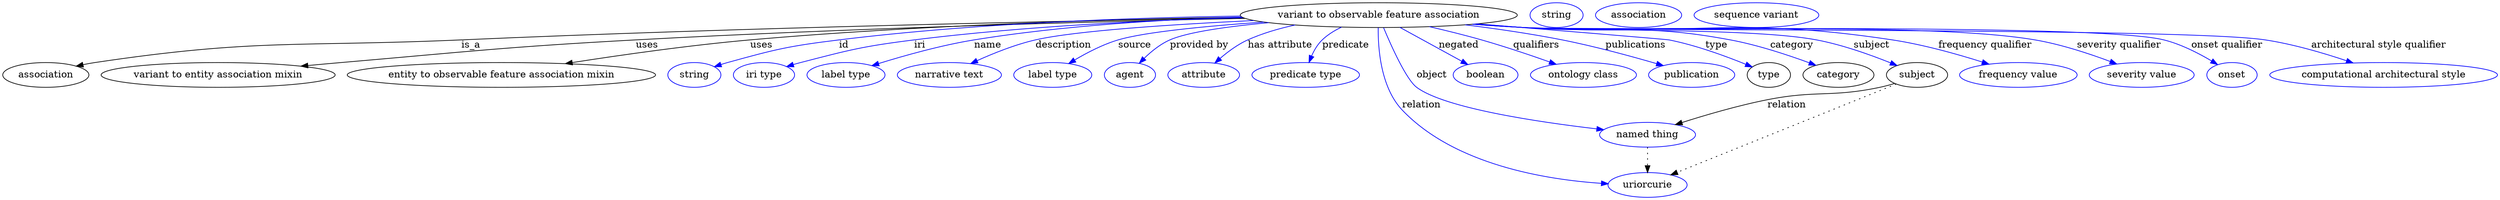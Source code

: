 digraph {
	graph [bb="0,0,3616.5,283"];
	node [label="\N"];
	"variant to observable feature association"	[height=0.5,
		label="variant to observable feature association",
		pos="1996.4,265",
		width=5.5787];
	association	[height=0.5,
		pos="62.394,178",
		width=1.7332];
	"variant to observable feature association" -> association	[label=is_a,
		lp="679.39,221.5",
		pos="e,106.48,190.8 1800.4,261.03 1540.7,256.6 1068.5,246.8 665.39,229 428.73,218.55 367.69,231.05 133.39,196 127.91,195.18 122.23,194.14 \
116.57,192.99"];
	"variant to entity association mixin"	[height=0.5,
		pos="312.39,178",
		width=4.7121];
	"variant to observable feature association" -> "variant to entity association mixin"	[label=uses,
		lp="934.89,221.5",
		pos="e,432.53,190.78 1802.5,260.3 1586.6,255.58 1227.4,245.92 918.39,229 727.89,218.57 680.47,212.4 490.39,196 474.9,194.66 458.65,193.2 \
442.54,191.71"];
	"entity to observable feature association mixin"	[height=0.5,
		pos="723.39,178",
		width=6.2106];
	"variant to observable feature association" -> "entity to observable feature association mixin"	[label=uses,
		lp="1100.9,221.5",
		pos="e,816.23,194.44 1798.1,262.06 1613.1,258.9 1329.6,250.64 1084.4,229 996.96,221.29 898.28,207.25 826.21,196.01"];
	id	[color=blue,
		height=0.5,
		label=string,
		pos="1003.4,178",
		width=1.0652];
	"variant to observable feature association" -> id	[color=blue,
		label=id,
		lp="1220.4,221.5",
		pos="e,1032.4,190 1795.7,263.64 1637.1,261.29 1410.4,253.32 1213.4,229 1140.5,220 1122.2,215.65 1051.4,196 1048.3,195.14 1045.1,194.17 \
1041.9,193.16",
		style=solid];
	iri	[color=blue,
		height=0.5,
		label="iri type",
		pos="1104.4,178",
		width=1.2277];
	"variant to observable feature association" -> iri	[color=blue,
		label=iri,
		lp="1330.4,221.5",
		pos="e,1137.3,190.19 1799.6,261.32 1664.8,257.64 1482.3,249.03 1322.4,229 1248.2,219.7 1229.8,214.78 1157.4,196 1154,195.12 1150.5,194.16 \
1147.1,193.14",
		style=solid];
	name	[color=blue,
		height=0.5,
		label="label type",
		pos="1223.4,178",
		width=1.5707];
	"variant to observable feature association" -> name	[color=blue,
		label=name,
		lp="1429.4,221.5",
		pos="e,1261,191.53 1798,262.17 1683.7,258.62 1537.7,249.86 1409.4,229 1361.4,221.2 1307.9,206.11 1270.6,194.54",
		style=solid];
	description	[color=blue,
		height=0.5,
		label="narrative text",
		pos="1373.4,178",
		width=2.0943];
	"variant to observable feature association" -> description	[color=blue,
		label=description,
		lp="1538.9,221.5",
		pos="e,1404.4,194.54 1815.6,257.15 1698.4,251.59 1557,242.43 1498.4,229 1469,222.27 1437.5,209.64 1413.5,198.76",
		style=solid];
	source	[color=blue,
		height=0.5,
		label="label type",
		pos="1523.4,178",
		width=1.5707];
	"variant to observable feature association" -> source	[color=blue,
		label=source,
		lp="1642.4,221.5",
		pos="e,1546.5,194.47 1829.3,254.91 1747.1,249.16 1657.5,240.6 1618.4,229 1596.2,222.41 1573.1,210.43 1555.3,199.84",
		style=solid];
	"provided by"	[color=blue,
		height=0.5,
		label=agent,
		pos="1635.4,178",
		width=1.0291];
	"variant to observable feature association" -> "provided by"	[color=blue,
		label="provided by",
		lp="1735.9,221.5",
		pos="e,1648.9,194.92 1836.7,254.02 1778.1,248.58 1719.7,240.54 1693.4,229 1679.4,222.87 1666.3,212.19 1656.1,202.27",
		style=solid];
	"has attribute"	[color=blue,
		height=0.5,
		label=attribute,
		pos="1742.4,178",
		width=1.4443];
	"variant to observable feature association" -> "has attribute"	[color=blue,
		label="has attribute",
		lp="1853.4,221.5",
		pos="e,1758.6,195.27 1874.9,250.62 1851.5,245.56 1827.7,238.6 1806.4,229 1791.8,222.44 1777.6,211.87 1766.3,202.14",
		style=solid];
	predicate	[color=blue,
		height=0.5,
		label="predicate type",
		pos="1890.4,178",
		width=2.1665];
	"variant to observable feature association" -> predicate	[color=blue,
		label=predicate,
		lp="1948.4,221.5",
		pos="e,1895.2,196.17 1942.3,247.49 1932.2,242.67 1922.3,236.6 1914.4,229 1907.7,222.59 1902.6,213.92 1898.9,205.61",
		style=solid];
	object	[color=blue,
		height=0.5,
		label="named thing",
		pos="2386.4,91",
		width=1.9318];
	"variant to observable feature association" -> object	[color=blue,
		label=object,
		lp="2073.4,178",
		pos="e,2322.8,98.401 2003.4,246.62 2014.5,220.06 2036.3,171.26 2051.4,160 2091.9,129.69 2227.1,109.59 2312.8,99.547",
		style=solid];
	relation	[color=blue,
		height=0.5,
		label=uriorcurie,
		pos="2386.4,18",
		width=1.5887];
	"variant to observable feature association" -> relation	[color=blue,
		label=relation,
		lp="2058.4,134.5",
		pos="e,2329.4,19.755 1995.6,246.75 1995.2,218.01 1998.8,160.22 2030.4,127 2106.3,47.069 2239.3,25.714 2319.5,20.358",
		style=solid];
	negated	[color=blue,
		height=0.5,
		label=boolean,
		pos="2151.4,178",
		width=1.2999];
	"variant to observable feature association" -> negated	[color=blue,
		label=negated,
		lp="2112.4,221.5",
		pos="e,2125.7,193.08 2027,247.21 2052.8,233.05 2089.7,212.81 2116.6,198.05",
		style=solid];
	qualifiers	[color=blue,
		height=0.5,
		label="ontology class",
		pos="2292.4,178",
		width=2.1304];
	"variant to observable feature association" -> qualifiers	[color=blue,
		label=qualifiers,
		lp="2223.9,221.5",
		pos="e,2253.1,193.53 2069.9,248.23 2094.1,242.64 2121,236 2145.4,229 2178.4,219.53 2215,207.09 2243.4,196.99",
		style=solid];
	publications	[color=blue,
		height=0.5,
		label=publication,
		pos="2449.4,178",
		width=1.7332];
	"variant to observable feature association" -> publications	[color=blue,
		label=publications,
		lp="2368.4,221.5",
		pos="e,2408.3,191.56 2121.3,250.86 2165.7,245.3 2216,238 2261.4,229 2308.4,219.69 2361,205.35 2398.6,194.41",
		style=solid];
	type	[height=0.5,
		pos="2561.4,178",
		width=0.86659];
	"variant to observable feature association" -> type	[color=blue,
		label=type,
		lp="2485.4,221.5",
		pos="e,2537.3,189.59 2140,252.41 2258.9,242.75 2409.5,230.37 2416.4,229 2455.7,221.24 2498.8,205.36 2527.7,193.57",
		style=solid];
	category	[height=0.5,
		pos="2662.4,178",
		width=1.4263];
	"variant to observable feature association" -> category	[color=blue,
		label=category,
		lp="2594.9,221.5",
		pos="e,2629.9,191.96 2137.6,252.17 2160.6,250.36 2184.1,248.57 2206.4,247 2339.2,237.63 2374.5,253.39 2505.4,229 2545.2,221.58 2589.1,\
207.06 2620.3,195.57",
		style=solid];
	subject	[height=0.5,
		pos="2776.4,178",
		width=1.2277];
	"variant to observable feature association" -> subject	[color=blue,
		label=subject,
		lp="2710.4,221.5",
		pos="e,2747.4,191.7 2135.6,251.98 2159.2,250.15 2183.5,248.41 2206.4,247 2300.5,241.19 2537.7,246.46 2630.4,229 2668,221.92 2709.1,207.17 \
2738.1,195.52",
		style=solid];
	"frequency qualifier"	[color=blue,
		height=0.5,
		label="frequency value",
		pos="2923.4,178",
		width=2.3651];
	"variant to observable feature association" -> "frequency qualifier"	[color=blue,
		label="frequency qualifier",
		lp="2875.4,221.5",
		pos="e,2880.7,193.7 2134.4,251.89 2158.4,250.06 2183.1,248.33 2206.4,247 2443.5,233.42 2505.6,264.53 2740.4,229 2785.2,222.22 2834.7,\
208.29 2870.9,196.85",
		style=solid];
	"severity qualifier"	[color=blue,
		height=0.5,
		label="severity value",
		pos="3102.4,178",
		width=2.1123];
	"variant to observable feature association" -> "severity qualifier"	[color=blue,
		label="severity qualifier",
		lp="3069.4,221.5",
		pos="e,3066.2,193.97 2133.3,251.79 2157.6,249.95 2182.7,248.24 2206.4,247 2370.9,238.35 2785,256.57 2947.4,229 2985.1,222.59 3026.3,208.99 \
3056.7,197.58",
		style=solid];
	"onset qualifier"	[color=blue,
		height=0.5,
		label=onset,
		pos="3232.4,178",
		width=1.011];
	"variant to observable feature association" -> "onset qualifier"	[color=blue,
		label="onset qualifier",
		lp="3225.9,221.5",
		pos="e,3211.7,193.08 2132.7,251.74 2157.2,249.89 2182.6,248.19 2206.4,247 2309.4,241.84 3034.4,254.07 3134.4,229 3158.9,222.85 3184.3,\
209.7 3203.1,198.43",
		style=solid];
	"architectural style qualifier"	[color=blue,
		height=0.5,
		label="computational architectural style",
		pos="3451.4,178",
		width=4.5857];
	"variant to observable feature association" -> "architectural style qualifier"	[color=blue,
		label="architectural style qualifier",
		lp="3445.4,221.5",
		pos="e,3407.7,195.38 2132.2,251.73 2156.8,249.86 2182.4,248.17 2206.4,247 2325.7,241.18 3163.3,247.02 3281.4,229 3321.4,222.9 3365.2,\
209.87 3398.3,198.64",
		style=solid];
	object -> relation	[pos="e,2386.4,36.029 2386.4,72.813 2386.4,64.789 2386.4,55.047 2386.4,46.069",
		style=dotted];
	association_type	[color=blue,
		height=0.5,
		label=string,
		pos="2253.4,265",
		width=1.0652];
	association_category	[color=blue,
		height=0.5,
		label=association,
		pos="2372.4,265",
		width=1.7332];
	subject -> object	[label=relation,
		lp="2588.4,134.5",
		pos="e,2426.7,105.69 2743.8,165.63 2736.8,163.5 2729.4,161.48 2722.4,160 2651.5,145.05 2631.5,156.05 2560.4,142 2518,133.62 2471,119.83 \
2436.5,108.85"];
	subject -> relation	[pos="e,2419.9,32.593 2746.1,164.73 2677.4,136.89 2509.3,68.811 2429.7,36.532",
		style=dotted];
	"variant to observable feature association_subject"	[color=blue,
		height=0.5,
		label="sequence variant",
		pos="2543.4,265",
		width=2.5095];
}
